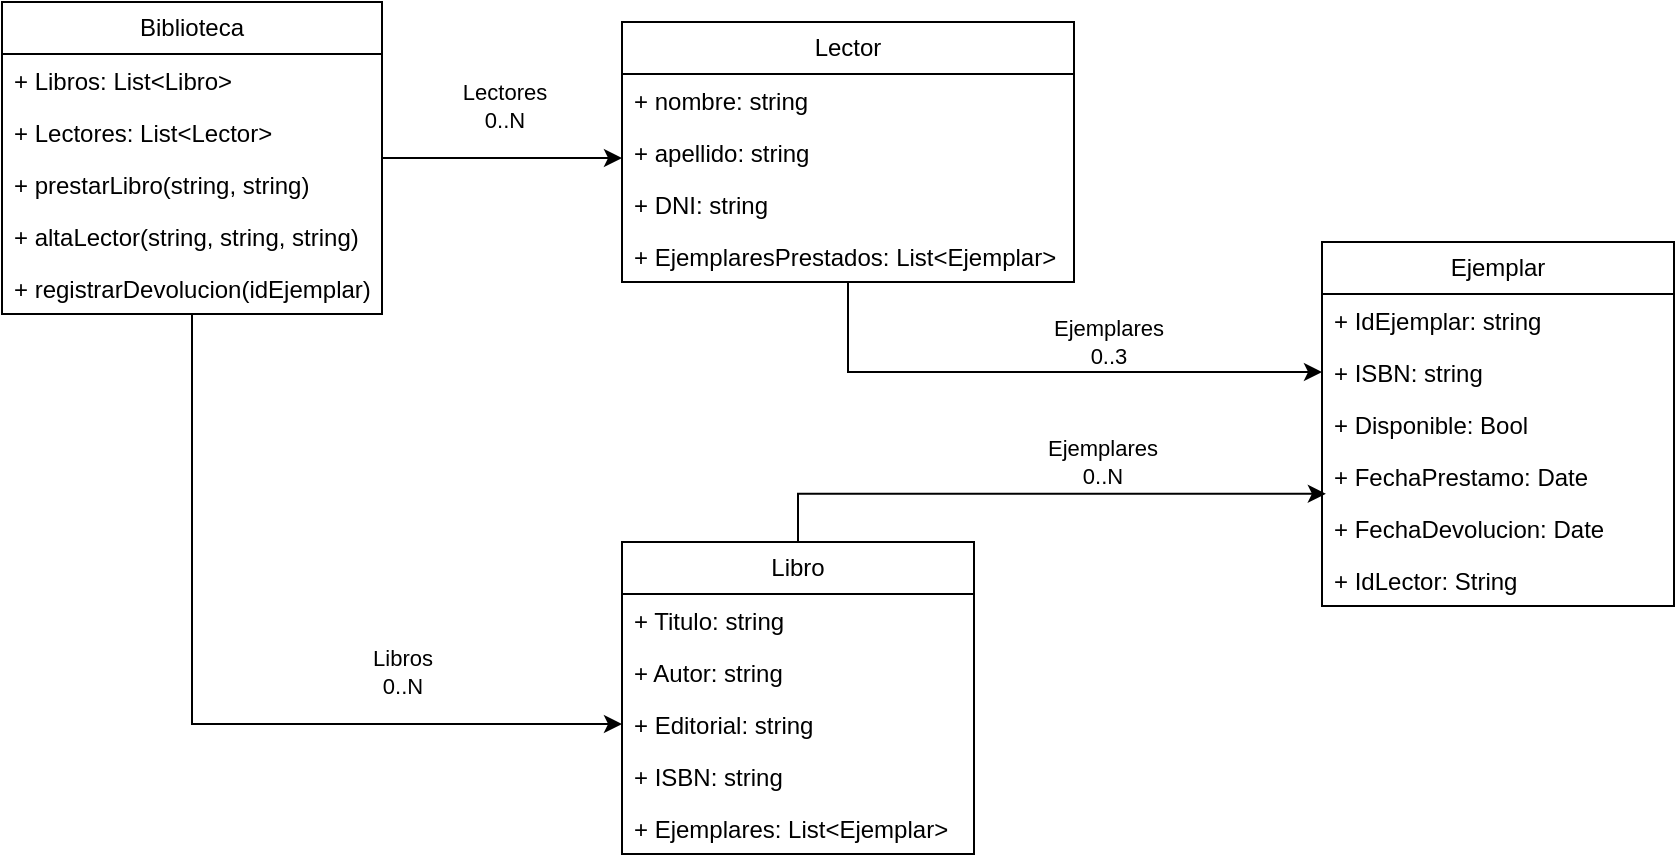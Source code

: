 <mxfile version="26.2.14">
  <diagram name="Página-1" id="dafAOVRP_ADBbm5-kPpP">
    <mxGraphModel dx="2066" dy="785" grid="1" gridSize="10" guides="1" tooltips="1" connect="1" arrows="1" fold="1" page="1" pageScale="1" pageWidth="850" pageHeight="1100" math="0" shadow="0">
      <root>
        <mxCell id="0" />
        <mxCell id="1" parent="0" />
        <mxCell id="YLAZFAOk3jk3cO-gjH5--17" style="edgeStyle=orthogonalEdgeStyle;rounded=0;orthogonalLoop=1;jettySize=auto;html=1;entryX=0;entryY=0.5;entryDx=0;entryDy=0;" parent="1" source="55rqJzH6_EUFVodHVNM7-22" target="YLAZFAOk3jk3cO-gjH5--4" edge="1">
          <mxGeometry relative="1" as="geometry" />
        </mxCell>
        <mxCell id="YLAZFAOk3jk3cO-gjH5--18" value="Libros&lt;div&gt;0..N&lt;/div&gt;" style="edgeLabel;html=1;align=center;verticalAlign=middle;resizable=0;points=[];" parent="YLAZFAOk3jk3cO-gjH5--17" vertex="1" connectable="0">
          <mxGeometry x="0.715" y="3" relative="1" as="geometry">
            <mxPoint x="-50" y="-23" as="offset" />
          </mxGeometry>
        </mxCell>
        <mxCell id="55rqJzH6_EUFVodHVNM7-22" value="Biblioteca" style="swimlane;fontStyle=0;childLayout=stackLayout;horizontal=1;startSize=26;fillColor=none;horizontalStack=0;resizeParent=1;resizeParentMax=0;resizeLast=0;collapsible=1;marginBottom=0;whiteSpace=wrap;html=1;" parent="1" vertex="1">
          <mxGeometry x="7" y="70" width="190" height="156" as="geometry" />
        </mxCell>
        <mxCell id="55rqJzH6_EUFVodHVNM7-23" value="+ Libros: List&amp;lt;Libro&amp;gt;" style="text;strokeColor=none;fillColor=none;align=left;verticalAlign=top;spacingLeft=4;spacingRight=4;overflow=hidden;rotatable=0;points=[[0,0.5],[1,0.5]];portConstraint=eastwest;whiteSpace=wrap;html=1;" parent="55rqJzH6_EUFVodHVNM7-22" vertex="1">
          <mxGeometry y="26" width="190" height="26" as="geometry" />
        </mxCell>
        <mxCell id="55rqJzH6_EUFVodHVNM7-25" value="+ Lectores: List&amp;lt;Lector&amp;gt;" style="text;strokeColor=none;fillColor=none;align=left;verticalAlign=top;spacingLeft=4;spacingRight=4;overflow=hidden;rotatable=0;points=[[0,0.5],[1,0.5]];portConstraint=eastwest;whiteSpace=wrap;html=1;" parent="55rqJzH6_EUFVodHVNM7-22" vertex="1">
          <mxGeometry y="52" width="190" height="26" as="geometry" />
        </mxCell>
        <mxCell id="55rqJzH6_EUFVodHVNM7-24" value="+ prestarLibro(string, string)" style="text;strokeColor=none;fillColor=none;align=left;verticalAlign=top;spacingLeft=4;spacingRight=4;overflow=hidden;rotatable=0;points=[[0,0.5],[1,0.5]];portConstraint=eastwest;whiteSpace=wrap;html=1;" parent="55rqJzH6_EUFVodHVNM7-22" vertex="1">
          <mxGeometry y="78" width="190" height="26" as="geometry" />
        </mxCell>
        <mxCell id="55rqJzH6_EUFVodHVNM7-50" value="+ altaLector(string, string, string)" style="text;strokeColor=none;fillColor=none;align=left;verticalAlign=top;spacingLeft=4;spacingRight=4;overflow=hidden;rotatable=0;points=[[0,0.5],[1,0.5]];portConstraint=eastwest;whiteSpace=wrap;html=1;" parent="55rqJzH6_EUFVodHVNM7-22" vertex="1">
          <mxGeometry y="104" width="190" height="26" as="geometry" />
        </mxCell>
        <mxCell id="YLAZFAOk3jk3cO-gjH5--14" value="+ registrarDevolucion(idEjemplar)" style="text;strokeColor=none;fillColor=none;align=left;verticalAlign=top;spacingLeft=4;spacingRight=4;overflow=hidden;rotatable=0;points=[[0,0.5],[1,0.5]];portConstraint=eastwest;whiteSpace=wrap;html=1;" parent="55rqJzH6_EUFVodHVNM7-22" vertex="1">
          <mxGeometry y="130" width="190" height="26" as="geometry" />
        </mxCell>
        <mxCell id="55rqJzH6_EUFVodHVNM7-26" value="Libro" style="swimlane;fontStyle=0;childLayout=stackLayout;horizontal=1;startSize=26;fillColor=none;horizontalStack=0;resizeParent=1;resizeParentMax=0;resizeLast=0;collapsible=1;marginBottom=0;whiteSpace=wrap;html=1;" parent="1" vertex="1">
          <mxGeometry x="317" y="340" width="176" height="156" as="geometry" />
        </mxCell>
        <mxCell id="55rqJzH6_EUFVodHVNM7-27" value="+ Titulo: string" style="text;strokeColor=none;fillColor=none;align=left;verticalAlign=top;spacingLeft=4;spacingRight=4;overflow=hidden;rotatable=0;points=[[0,0.5],[1,0.5]];portConstraint=eastwest;whiteSpace=wrap;html=1;" parent="55rqJzH6_EUFVodHVNM7-26" vertex="1">
          <mxGeometry y="26" width="176" height="26" as="geometry" />
        </mxCell>
        <mxCell id="YLAZFAOk3jk3cO-gjH5--2" value="+ Autor: string" style="text;strokeColor=none;fillColor=none;align=left;verticalAlign=top;spacingLeft=4;spacingRight=4;overflow=hidden;rotatable=0;points=[[0,0.5],[1,0.5]];portConstraint=eastwest;whiteSpace=wrap;html=1;" parent="55rqJzH6_EUFVodHVNM7-26" vertex="1">
          <mxGeometry y="52" width="176" height="26" as="geometry" />
        </mxCell>
        <mxCell id="YLAZFAOk3jk3cO-gjH5--4" value="+ Editorial: string" style="text;strokeColor=none;fillColor=none;align=left;verticalAlign=top;spacingLeft=4;spacingRight=4;overflow=hidden;rotatable=0;points=[[0,0.5],[1,0.5]];portConstraint=eastwest;whiteSpace=wrap;html=1;" parent="55rqJzH6_EUFVodHVNM7-26" vertex="1">
          <mxGeometry y="78" width="176" height="26" as="geometry" />
        </mxCell>
        <mxCell id="YLAZFAOk3jk3cO-gjH5--3" value="+ ISBN: string" style="text;strokeColor=none;fillColor=none;align=left;verticalAlign=top;spacingLeft=4;spacingRight=4;overflow=hidden;rotatable=0;points=[[0,0.5],[1,0.5]];portConstraint=eastwest;whiteSpace=wrap;html=1;" parent="55rqJzH6_EUFVodHVNM7-26" vertex="1">
          <mxGeometry y="104" width="176" height="26" as="geometry" />
        </mxCell>
        <mxCell id="YLAZFAOk3jk3cO-gjH5--5" value="+ Ejemplares: List&amp;lt;Ejemplar&amp;gt;" style="text;strokeColor=none;fillColor=none;align=left;verticalAlign=top;spacingLeft=4;spacingRight=4;overflow=hidden;rotatable=0;points=[[0,0.5],[1,0.5]];portConstraint=eastwest;whiteSpace=wrap;html=1;" parent="55rqJzH6_EUFVodHVNM7-26" vertex="1">
          <mxGeometry y="130" width="176" height="26" as="geometry" />
        </mxCell>
        <mxCell id="YLAZFAOk3jk3cO-gjH5--15" style="edgeStyle=orthogonalEdgeStyle;rounded=0;orthogonalLoop=1;jettySize=auto;html=1;entryX=0;entryY=0.5;entryDx=0;entryDy=0;" parent="1" source="55rqJzH6_EUFVodHVNM7-30" target="YLAZFAOk3jk3cO-gjH5--11" edge="1">
          <mxGeometry relative="1" as="geometry" />
        </mxCell>
        <mxCell id="YLAZFAOk3jk3cO-gjH5--16" value="Ejemplares&lt;br&gt;0..3" style="edgeLabel;html=1;align=center;verticalAlign=middle;resizable=0;points=[];" parent="YLAZFAOk3jk3cO-gjH5--15" vertex="1" connectable="0">
          <mxGeometry x="0.241" y="3" relative="1" as="geometry">
            <mxPoint y="-12" as="offset" />
          </mxGeometry>
        </mxCell>
        <mxCell id="55rqJzH6_EUFVodHVNM7-30" value="Lector" style="swimlane;fontStyle=0;childLayout=stackLayout;horizontal=1;startSize=26;fillColor=none;horizontalStack=0;resizeParent=1;resizeParentMax=0;resizeLast=0;collapsible=1;marginBottom=0;whiteSpace=wrap;html=1;" parent="1" vertex="1">
          <mxGeometry x="317" y="80" width="226" height="130" as="geometry">
            <mxRectangle x="480" y="370" width="70" height="30" as="alternateBounds" />
          </mxGeometry>
        </mxCell>
        <mxCell id="55rqJzH6_EUFVodHVNM7-31" value="+ nombre: string" style="text;strokeColor=none;fillColor=none;align=left;verticalAlign=top;spacingLeft=4;spacingRight=4;overflow=hidden;rotatable=0;points=[[0,0.5],[1,0.5]];portConstraint=eastwest;whiteSpace=wrap;html=1;" parent="55rqJzH6_EUFVodHVNM7-30" vertex="1">
          <mxGeometry y="26" width="226" height="26" as="geometry" />
        </mxCell>
        <mxCell id="55rqJzH6_EUFVodHVNM7-32" value="+ apellido: string" style="text;strokeColor=none;fillColor=none;align=left;verticalAlign=top;spacingLeft=4;spacingRight=4;overflow=hidden;rotatable=0;points=[[0,0.5],[1,0.5]];portConstraint=eastwest;whiteSpace=wrap;html=1;container=0;" parent="55rqJzH6_EUFVodHVNM7-30" vertex="1">
          <mxGeometry y="52" width="226" height="26" as="geometry" />
        </mxCell>
        <mxCell id="55rqJzH6_EUFVodHVNM7-33" value="+ DNI: string" style="text;strokeColor=none;fillColor=none;align=left;verticalAlign=top;spacingLeft=4;spacingRight=4;overflow=hidden;rotatable=0;points=[[0,0.5],[1,0.5]];portConstraint=eastwest;whiteSpace=wrap;html=1;" parent="55rqJzH6_EUFVodHVNM7-30" vertex="1">
          <mxGeometry y="78" width="226" height="26" as="geometry" />
        </mxCell>
        <mxCell id="55rqJzH6_EUFVodHVNM7-34" value="+ EjemplaresPrestados: List&amp;lt;Ejemplar&amp;gt;" style="text;strokeColor=none;fillColor=none;align=left;verticalAlign=top;spacingLeft=4;spacingRight=4;overflow=hidden;rotatable=0;points=[[0,0.5],[1,0.5]];portConstraint=eastwest;whiteSpace=wrap;html=1;" parent="55rqJzH6_EUFVodHVNM7-30" vertex="1">
          <mxGeometry y="104" width="226" height="26" as="geometry" />
        </mxCell>
        <mxCell id="YLAZFAOk3jk3cO-gjH5--6" value="Ejemplar" style="swimlane;fontStyle=0;childLayout=stackLayout;horizontal=1;startSize=26;fillColor=none;horizontalStack=0;resizeParent=1;resizeParentMax=0;resizeLast=0;collapsible=1;marginBottom=0;whiteSpace=wrap;html=1;" parent="1" vertex="1">
          <mxGeometry x="667" y="190" width="176" height="182" as="geometry">
            <mxRectangle x="480" y="370" width="70" height="30" as="alternateBounds" />
          </mxGeometry>
        </mxCell>
        <mxCell id="YLAZFAOk3jk3cO-gjH5--7" value="+ IdEjemplar: string" style="text;strokeColor=none;fillColor=none;align=left;verticalAlign=top;spacingLeft=4;spacingRight=4;overflow=hidden;rotatable=0;points=[[0,0.5],[1,0.5]];portConstraint=eastwest;whiteSpace=wrap;html=1;" parent="YLAZFAOk3jk3cO-gjH5--6" vertex="1">
          <mxGeometry y="26" width="176" height="26" as="geometry" />
        </mxCell>
        <mxCell id="YLAZFAOk3jk3cO-gjH5--11" value="+ ISBN: string" style="text;strokeColor=none;fillColor=none;align=left;verticalAlign=top;spacingLeft=4;spacingRight=4;overflow=hidden;rotatable=0;points=[[0,0.5],[1,0.5]];portConstraint=eastwest;whiteSpace=wrap;html=1;" parent="YLAZFAOk3jk3cO-gjH5--6" vertex="1">
          <mxGeometry y="52" width="176" height="26" as="geometry" />
        </mxCell>
        <mxCell id="YLAZFAOk3jk3cO-gjH5--9" value="+ Disponible: Bool" style="text;strokeColor=none;fillColor=none;align=left;verticalAlign=top;spacingLeft=4;spacingRight=4;overflow=hidden;rotatable=0;points=[[0,0.5],[1,0.5]];portConstraint=eastwest;whiteSpace=wrap;html=1;" parent="YLAZFAOk3jk3cO-gjH5--6" vertex="1">
          <mxGeometry y="78" width="176" height="26" as="geometry" />
        </mxCell>
        <mxCell id="YLAZFAOk3jk3cO-gjH5--10" value="+ FechaPrestamo: Date" style="text;strokeColor=none;fillColor=none;align=left;verticalAlign=top;spacingLeft=4;spacingRight=4;overflow=hidden;rotatable=0;points=[[0,0.5],[1,0.5]];portConstraint=eastwest;whiteSpace=wrap;html=1;" parent="YLAZFAOk3jk3cO-gjH5--6" vertex="1">
          <mxGeometry y="104" width="176" height="26" as="geometry" />
        </mxCell>
        <mxCell id="YLAZFAOk3jk3cO-gjH5--12" value="+ FechaDevolucion: Date" style="text;strokeColor=none;fillColor=none;align=left;verticalAlign=top;spacingLeft=4;spacingRight=4;overflow=hidden;rotatable=0;points=[[0,0.5],[1,0.5]];portConstraint=eastwest;whiteSpace=wrap;html=1;" parent="YLAZFAOk3jk3cO-gjH5--6" vertex="1">
          <mxGeometry y="130" width="176" height="26" as="geometry" />
        </mxCell>
        <mxCell id="YLAZFAOk3jk3cO-gjH5--13" value="+ IdLector: String" style="text;strokeColor=none;fillColor=none;align=left;verticalAlign=top;spacingLeft=4;spacingRight=4;overflow=hidden;rotatable=0;points=[[0,0.5],[1,0.5]];portConstraint=eastwest;whiteSpace=wrap;html=1;" parent="YLAZFAOk3jk3cO-gjH5--6" vertex="1">
          <mxGeometry y="156" width="176" height="26" as="geometry" />
        </mxCell>
        <mxCell id="YLAZFAOk3jk3cO-gjH5--21" style="edgeStyle=orthogonalEdgeStyle;rounded=0;orthogonalLoop=1;jettySize=auto;html=1;entryX=0.011;entryY=0.842;entryDx=0;entryDy=0;entryPerimeter=0;" parent="1" source="55rqJzH6_EUFVodHVNM7-26" target="YLAZFAOk3jk3cO-gjH5--10" edge="1">
          <mxGeometry relative="1" as="geometry" />
        </mxCell>
        <mxCell id="YLAZFAOk3jk3cO-gjH5--22" value="Ejemplares&lt;br&gt;0..N" style="edgeLabel;html=1;align=center;verticalAlign=middle;resizable=0;points=[];" parent="YLAZFAOk3jk3cO-gjH5--21" vertex="1" connectable="0">
          <mxGeometry x="-0.14" y="-2" relative="1" as="geometry">
            <mxPoint x="52" y="-18" as="offset" />
          </mxGeometry>
        </mxCell>
        <mxCell id="YLAZFAOk3jk3cO-gjH5--23" style="edgeStyle=orthogonalEdgeStyle;rounded=0;orthogonalLoop=1;jettySize=auto;html=1;" parent="1" source="55rqJzH6_EUFVodHVNM7-22" target="55rqJzH6_EUFVodHVNM7-32" edge="1">
          <mxGeometry relative="1" as="geometry">
            <Array as="points">
              <mxPoint x="287" y="148" />
              <mxPoint x="287" y="148" />
            </Array>
          </mxGeometry>
        </mxCell>
        <mxCell id="YLAZFAOk3jk3cO-gjH5--24" value="Lectores&lt;br&gt;0..N" style="edgeLabel;html=1;align=center;verticalAlign=middle;resizable=0;points=[];" parent="YLAZFAOk3jk3cO-gjH5--23" vertex="1" connectable="0">
          <mxGeometry x="0.072" y="-2" relative="1" as="geometry">
            <mxPoint x="-4" y="-28" as="offset" />
          </mxGeometry>
        </mxCell>
      </root>
    </mxGraphModel>
  </diagram>
</mxfile>
